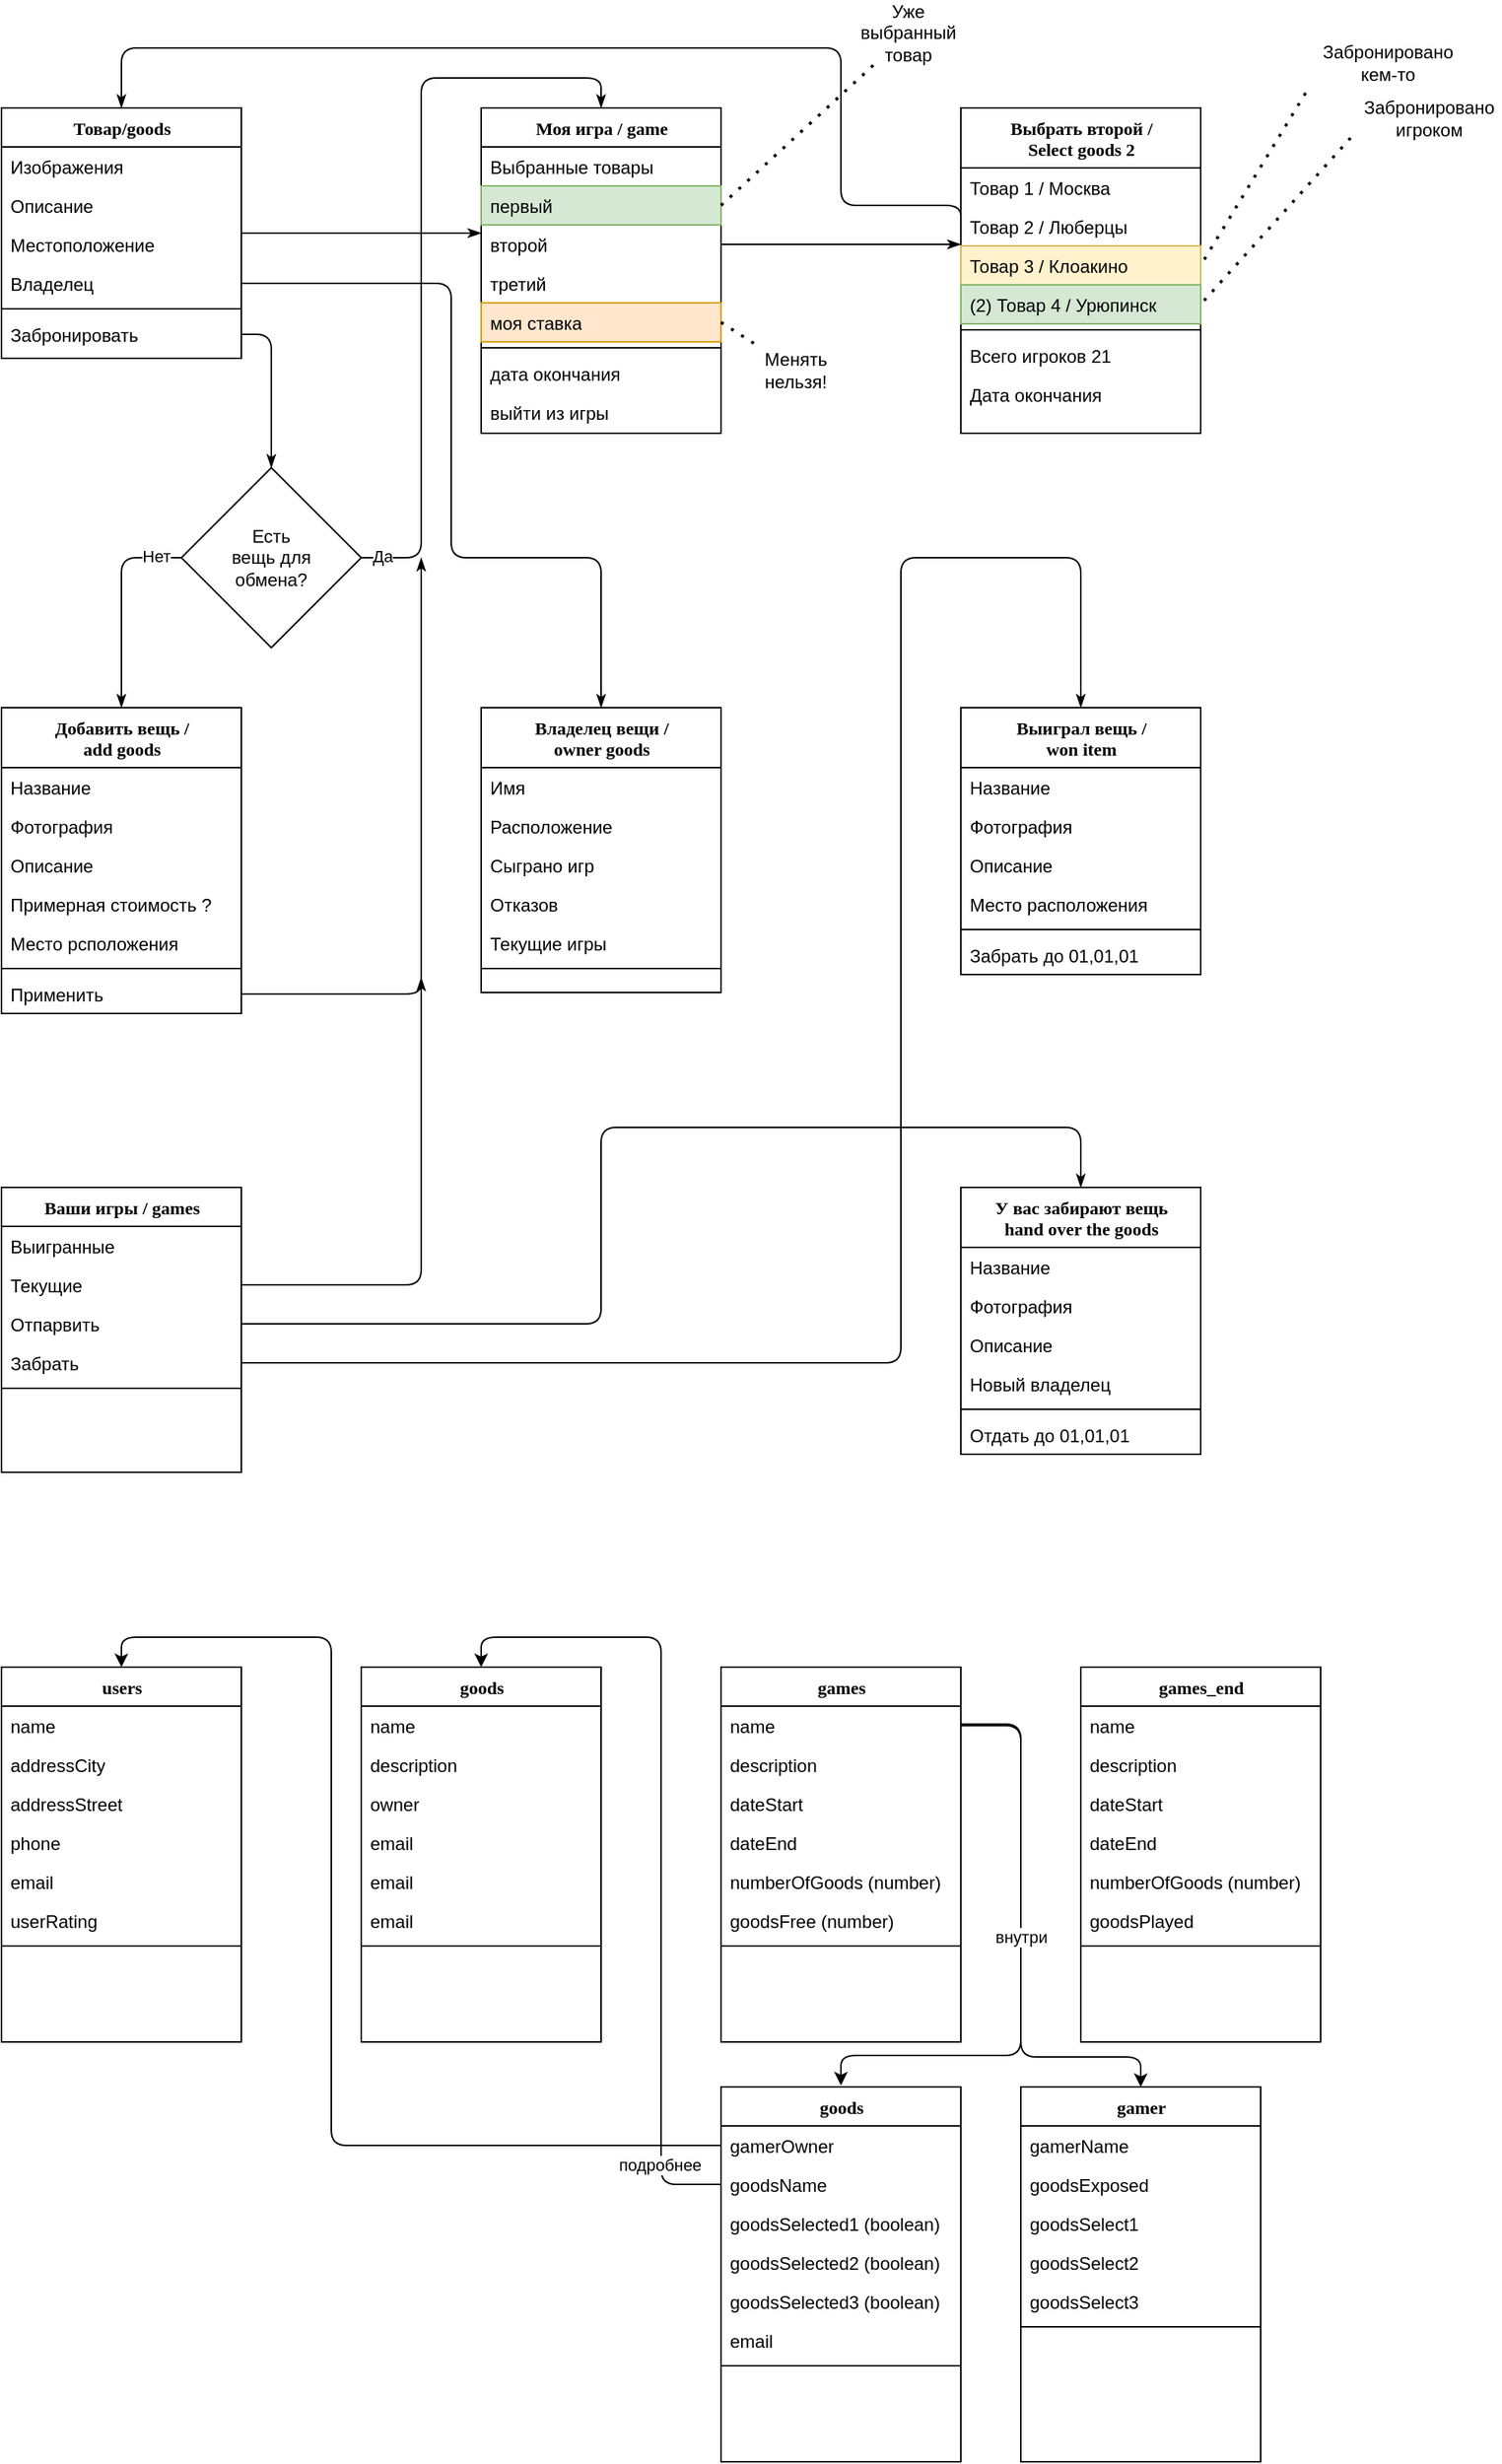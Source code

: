 <mxfile version="14.6.6" type="github">
  <diagram name="Page-1" id="9f46799a-70d6-7492-0946-bef42562c5a5">
    <mxGraphModel dx="995" dy="636" grid="1" gridSize="10" guides="1" tooltips="1" connect="1" arrows="1" fold="1" page="1" pageScale="1" pageWidth="1100" pageHeight="850" background="#ffffff" math="0" shadow="0">
      <root>
        <mxCell id="0" />
        <mxCell id="1" parent="0" />
        <mxCell id="W9N70R6g1bRT6CnUL-Pl-83" style="edgeStyle=orthogonalEdgeStyle;html=1;labelBackgroundColor=none;startFill=0;startSize=6;endArrow=classicThin;endFill=1;endSize=6;fontFamily=Verdana;fontSize=12;exitX=1;exitY=0.5;exitDx=0;exitDy=0;entryX=0.5;entryY=0;entryDx=0;entryDy=0;" parent="1" source="W9N70R6g1bRT6CnUL-Pl-90" target="W9N70R6g1bRT6CnUL-Pl-138" edge="1">
          <mxGeometry relative="1" as="geometry">
            <Array as="points">
              <mxPoint x="220" y="231" />
            </Array>
          </mxGeometry>
        </mxCell>
        <mxCell id="W9N70R6g1bRT6CnUL-Pl-84" value="Товар/goods" style="swimlane;html=1;fontStyle=1;align=center;verticalAlign=top;childLayout=stackLayout;horizontal=1;startSize=26;horizontalStack=0;resizeParent=1;resizeLast=0;collapsible=1;marginBottom=0;swimlaneFillColor=#ffffff;rounded=0;shadow=0;comic=0;labelBackgroundColor=none;strokeWidth=1;fillColor=none;fontFamily=Verdana;fontSize=12" parent="1" vertex="1">
          <mxGeometry x="40" y="80" width="160" height="167" as="geometry" />
        </mxCell>
        <mxCell id="W9N70R6g1bRT6CnUL-Pl-85" value="Изображения" style="text;html=1;strokeColor=none;fillColor=none;align=left;verticalAlign=top;spacingLeft=4;spacingRight=4;whiteSpace=wrap;overflow=hidden;rotatable=0;points=[[0,0.5],[1,0.5]];portConstraint=eastwest;" parent="W9N70R6g1bRT6CnUL-Pl-84" vertex="1">
          <mxGeometry y="26" width="160" height="26" as="geometry" />
        </mxCell>
        <mxCell id="W9N70R6g1bRT6CnUL-Pl-86" value="Описание" style="text;html=1;strokeColor=none;fillColor=none;align=left;verticalAlign=top;spacingLeft=4;spacingRight=4;whiteSpace=wrap;overflow=hidden;rotatable=0;points=[[0,0.5],[1,0.5]];portConstraint=eastwest;" parent="W9N70R6g1bRT6CnUL-Pl-84" vertex="1">
          <mxGeometry y="52" width="160" height="26" as="geometry" />
        </mxCell>
        <mxCell id="W9N70R6g1bRT6CnUL-Pl-87" value="Местоположение" style="text;html=1;strokeColor=none;fillColor=none;align=left;verticalAlign=top;spacingLeft=4;spacingRight=4;whiteSpace=wrap;overflow=hidden;rotatable=0;points=[[0,0.5],[1,0.5]];portConstraint=eastwest;" parent="W9N70R6g1bRT6CnUL-Pl-84" vertex="1">
          <mxGeometry y="78" width="160" height="26" as="geometry" />
        </mxCell>
        <mxCell id="W9N70R6g1bRT6CnUL-Pl-88" value="Владелец" style="text;html=1;strokeColor=none;fillColor=none;align=left;verticalAlign=top;spacingLeft=4;spacingRight=4;whiteSpace=wrap;overflow=hidden;rotatable=0;points=[[0,0.5],[1,0.5]];portConstraint=eastwest;" parent="W9N70R6g1bRT6CnUL-Pl-84" vertex="1">
          <mxGeometry y="104" width="160" height="26" as="geometry" />
        </mxCell>
        <mxCell id="W9N70R6g1bRT6CnUL-Pl-89" value="" style="line;html=1;strokeWidth=1;fillColor=none;align=left;verticalAlign=middle;spacingTop=-1;spacingLeft=3;spacingRight=3;rotatable=0;labelPosition=right;points=[];portConstraint=eastwest;" parent="W9N70R6g1bRT6CnUL-Pl-84" vertex="1">
          <mxGeometry y="130" width="160" height="8" as="geometry" />
        </mxCell>
        <mxCell id="W9N70R6g1bRT6CnUL-Pl-90" value="Забронировать" style="text;html=1;strokeColor=none;fillColor=none;align=left;verticalAlign=top;spacingLeft=4;spacingRight=4;whiteSpace=wrap;overflow=hidden;rotatable=0;points=[[0,0.5],[1,0.5]];portConstraint=eastwest;" parent="W9N70R6g1bRT6CnUL-Pl-84" vertex="1">
          <mxGeometry y="138" width="160" height="26" as="geometry" />
        </mxCell>
        <mxCell id="W9N70R6g1bRT6CnUL-Pl-91" style="edgeStyle=elbowEdgeStyle;html=1;labelBackgroundColor=none;startFill=0;startSize=6;endArrow=classicThin;endFill=1;endSize=6;fontFamily=Verdana;fontSize=12;elbow=vertical;" parent="1" source="W9N70R6g1bRT6CnUL-Pl-95" target="W9N70R6g1bRT6CnUL-Pl-101" edge="1">
          <mxGeometry relative="1" as="geometry" />
        </mxCell>
        <mxCell id="W9N70R6g1bRT6CnUL-Pl-92" value="Моя игра / game" style="swimlane;html=1;fontStyle=1;align=center;verticalAlign=top;childLayout=stackLayout;horizontal=1;startSize=26;horizontalStack=0;resizeParent=1;resizeLast=0;collapsible=1;marginBottom=0;swimlaneFillColor=#ffffff;rounded=0;shadow=0;comic=0;labelBackgroundColor=none;strokeWidth=1;fillColor=none;fontFamily=Verdana;fontSize=12" parent="1" vertex="1">
          <mxGeometry x="360" y="80" width="160" height="217" as="geometry" />
        </mxCell>
        <mxCell id="W9N70R6g1bRT6CnUL-Pl-93" value="Выбранные товары" style="text;html=1;strokeColor=none;fillColor=none;align=left;verticalAlign=top;spacingLeft=4;spacingRight=4;whiteSpace=wrap;overflow=hidden;rotatable=0;points=[[0,0.5],[1,0.5]];portConstraint=eastwest;" parent="W9N70R6g1bRT6CnUL-Pl-92" vertex="1">
          <mxGeometry y="26" width="160" height="26" as="geometry" />
        </mxCell>
        <mxCell id="W9N70R6g1bRT6CnUL-Pl-94" value="первый" style="text;html=1;strokeColor=#82b366;fillColor=#d5e8d4;align=left;verticalAlign=top;spacingLeft=4;spacingRight=4;whiteSpace=wrap;overflow=hidden;rotatable=0;points=[[0,0.5],[1,0.5]];portConstraint=eastwest;" parent="W9N70R6g1bRT6CnUL-Pl-92" vertex="1">
          <mxGeometry y="52" width="160" height="26" as="geometry" />
        </mxCell>
        <mxCell id="W9N70R6g1bRT6CnUL-Pl-95" value="второй" style="text;html=1;strokeColor=none;fillColor=none;align=left;verticalAlign=top;spacingLeft=4;spacingRight=4;whiteSpace=wrap;overflow=hidden;rotatable=0;points=[[0,0.5],[1,0.5]];portConstraint=eastwest;" parent="W9N70R6g1bRT6CnUL-Pl-92" vertex="1">
          <mxGeometry y="78" width="160" height="26" as="geometry" />
        </mxCell>
        <mxCell id="W9N70R6g1bRT6CnUL-Pl-96" value="третий" style="text;html=1;strokeColor=none;fillColor=none;align=left;verticalAlign=top;spacingLeft=4;spacingRight=4;whiteSpace=wrap;overflow=hidden;rotatable=0;points=[[0,0.5],[1,0.5]];portConstraint=eastwest;" parent="W9N70R6g1bRT6CnUL-Pl-92" vertex="1">
          <mxGeometry y="104" width="160" height="26" as="geometry" />
        </mxCell>
        <mxCell id="W9N70R6g1bRT6CnUL-Pl-97" value="моя ставка" style="text;html=1;strokeColor=#d79b00;fillColor=#ffe6cc;align=left;verticalAlign=top;spacingLeft=4;spacingRight=4;whiteSpace=wrap;overflow=hidden;rotatable=0;points=[[0,0.5],[1,0.5]];portConstraint=eastwest;" parent="W9N70R6g1bRT6CnUL-Pl-92" vertex="1">
          <mxGeometry y="130" width="160" height="26" as="geometry" />
        </mxCell>
        <mxCell id="W9N70R6g1bRT6CnUL-Pl-98" value="" style="line;html=1;strokeWidth=1;fillColor=none;align=left;verticalAlign=middle;spacingTop=-1;spacingLeft=3;spacingRight=3;rotatable=0;labelPosition=right;points=[];portConstraint=eastwest;" parent="W9N70R6g1bRT6CnUL-Pl-92" vertex="1">
          <mxGeometry y="156" width="160" height="8" as="geometry" />
        </mxCell>
        <mxCell id="W9N70R6g1bRT6CnUL-Pl-99" value="дата окончания" style="text;html=1;strokeColor=none;fillColor=none;align=left;verticalAlign=top;spacingLeft=4;spacingRight=4;whiteSpace=wrap;overflow=hidden;rotatable=0;points=[[0,0.5],[1,0.5]];portConstraint=eastwest;" parent="W9N70R6g1bRT6CnUL-Pl-92" vertex="1">
          <mxGeometry y="164" width="160" height="26" as="geometry" />
        </mxCell>
        <mxCell id="W9N70R6g1bRT6CnUL-Pl-100" value="выйти из игры" style="text;html=1;strokeColor=none;fillColor=none;align=left;verticalAlign=top;spacingLeft=4;spacingRight=4;whiteSpace=wrap;overflow=hidden;rotatable=0;points=[[0,0.5],[1,0.5]];portConstraint=eastwest;" parent="W9N70R6g1bRT6CnUL-Pl-92" vertex="1">
          <mxGeometry y="190" width="160" height="26" as="geometry" />
        </mxCell>
        <mxCell id="W9N70R6g1bRT6CnUL-Pl-101" value="Выбрать второй /&lt;br&gt;Select goods 2" style="swimlane;html=1;fontStyle=1;align=center;verticalAlign=top;childLayout=stackLayout;horizontal=1;startSize=40;horizontalStack=0;resizeParent=1;resizeLast=0;collapsible=1;marginBottom=0;swimlaneFillColor=#ffffff;rounded=0;shadow=0;comic=0;labelBackgroundColor=none;strokeWidth=1;fillColor=none;fontFamily=Verdana;fontSize=12" parent="1" vertex="1">
          <mxGeometry x="680" y="80" width="160" height="217" as="geometry" />
        </mxCell>
        <mxCell id="W9N70R6g1bRT6CnUL-Pl-102" value="Товар 1 / Москва" style="text;html=1;strokeColor=none;fillColor=none;align=left;verticalAlign=top;spacingLeft=4;spacingRight=4;whiteSpace=wrap;overflow=hidden;rotatable=0;points=[[0,0.5],[1,0.5]];portConstraint=eastwest;" parent="W9N70R6g1bRT6CnUL-Pl-101" vertex="1">
          <mxGeometry y="40" width="160" height="26" as="geometry" />
        </mxCell>
        <mxCell id="W9N70R6g1bRT6CnUL-Pl-103" value="Товар 2 / Люберцы" style="text;html=1;strokeColor=none;fillColor=none;align=left;verticalAlign=top;spacingLeft=4;spacingRight=4;whiteSpace=wrap;overflow=hidden;rotatable=0;points=[[0,0.5],[1,0.5]];portConstraint=eastwest;" parent="W9N70R6g1bRT6CnUL-Pl-101" vertex="1">
          <mxGeometry y="66" width="160" height="26" as="geometry" />
        </mxCell>
        <mxCell id="W9N70R6g1bRT6CnUL-Pl-104" value="Товар 3 / Клоакино" style="text;html=1;strokeColor=#d6b656;fillColor=#fff2cc;align=left;verticalAlign=top;spacingLeft=4;spacingRight=4;whiteSpace=wrap;overflow=hidden;rotatable=0;points=[[0,0.5],[1,0.5]];portConstraint=eastwest;" parent="W9N70R6g1bRT6CnUL-Pl-101" vertex="1">
          <mxGeometry y="92" width="160" height="26" as="geometry" />
        </mxCell>
        <mxCell id="W9N70R6g1bRT6CnUL-Pl-105" value="(2) Товар 4 / Урюпинск" style="text;html=1;strokeColor=#82b366;fillColor=#d5e8d4;align=left;verticalAlign=top;spacingLeft=4;spacingRight=4;whiteSpace=wrap;overflow=hidden;rotatable=0;points=[[0,0.5],[1,0.5]];portConstraint=eastwest;" parent="W9N70R6g1bRT6CnUL-Pl-101" vertex="1">
          <mxGeometry y="118" width="160" height="26" as="geometry" />
        </mxCell>
        <mxCell id="W9N70R6g1bRT6CnUL-Pl-106" value="" style="line;html=1;strokeWidth=1;fillColor=none;align=left;verticalAlign=middle;spacingTop=-1;spacingLeft=3;spacingRight=3;rotatable=0;labelPosition=right;points=[];portConstraint=eastwest;" parent="W9N70R6g1bRT6CnUL-Pl-101" vertex="1">
          <mxGeometry y="144" width="160" height="8" as="geometry" />
        </mxCell>
        <mxCell id="W9N70R6g1bRT6CnUL-Pl-107" value="Всего игроков 21" style="text;html=1;strokeColor=none;fillColor=none;align=left;verticalAlign=top;spacingLeft=4;spacingRight=4;whiteSpace=wrap;overflow=hidden;rotatable=0;points=[[0,0.5],[1,0.5]];portConstraint=eastwest;" parent="W9N70R6g1bRT6CnUL-Pl-101" vertex="1">
          <mxGeometry y="152" width="160" height="26" as="geometry" />
        </mxCell>
        <mxCell id="W9N70R6g1bRT6CnUL-Pl-108" value="Дата окончания" style="text;html=1;strokeColor=none;fillColor=none;align=left;verticalAlign=top;spacingLeft=4;spacingRight=4;whiteSpace=wrap;overflow=hidden;rotatable=0;points=[[0,0.5],[1,0.5]];portConstraint=eastwest;" parent="W9N70R6g1bRT6CnUL-Pl-101" vertex="1">
          <mxGeometry y="178" width="160" height="26" as="geometry" />
        </mxCell>
        <mxCell id="W9N70R6g1bRT6CnUL-Pl-109" value="Добавить вещь /&lt;br&gt;add goods" style="swimlane;html=1;fontStyle=1;align=center;verticalAlign=top;childLayout=stackLayout;horizontal=1;startSize=40;horizontalStack=0;resizeParent=1;resizeLast=0;collapsible=1;marginBottom=0;swimlaneFillColor=#ffffff;rounded=0;shadow=0;comic=0;labelBackgroundColor=none;strokeWidth=1;fillColor=none;fontFamily=Verdana;fontSize=12" parent="1" vertex="1">
          <mxGeometry x="40" y="480" width="160" height="204" as="geometry">
            <mxRectangle x="80" y="480" width="140" height="26" as="alternateBounds" />
          </mxGeometry>
        </mxCell>
        <mxCell id="W9N70R6g1bRT6CnUL-Pl-110" value="Название" style="text;html=1;strokeColor=none;fillColor=none;align=left;verticalAlign=top;spacingLeft=4;spacingRight=4;whiteSpace=wrap;overflow=hidden;rotatable=0;points=[[0,0.5],[1,0.5]];portConstraint=eastwest;" parent="W9N70R6g1bRT6CnUL-Pl-109" vertex="1">
          <mxGeometry y="40" width="160" height="26" as="geometry" />
        </mxCell>
        <mxCell id="W9N70R6g1bRT6CnUL-Pl-111" value="Фотография" style="text;html=1;strokeColor=none;fillColor=none;align=left;verticalAlign=top;spacingLeft=4;spacingRight=4;whiteSpace=wrap;overflow=hidden;rotatable=0;points=[[0,0.5],[1,0.5]];portConstraint=eastwest;" parent="W9N70R6g1bRT6CnUL-Pl-109" vertex="1">
          <mxGeometry y="66" width="160" height="26" as="geometry" />
        </mxCell>
        <mxCell id="W9N70R6g1bRT6CnUL-Pl-112" value="Описание" style="text;html=1;strokeColor=none;fillColor=none;align=left;verticalAlign=top;spacingLeft=4;spacingRight=4;whiteSpace=wrap;overflow=hidden;rotatable=0;points=[[0,0.5],[1,0.5]];portConstraint=eastwest;" parent="W9N70R6g1bRT6CnUL-Pl-109" vertex="1">
          <mxGeometry y="92" width="160" height="26" as="geometry" />
        </mxCell>
        <mxCell id="W9N70R6g1bRT6CnUL-Pl-113" value="Примерная стоимость ?" style="text;html=1;strokeColor=none;fillColor=none;align=left;verticalAlign=top;spacingLeft=4;spacingRight=4;whiteSpace=wrap;overflow=hidden;rotatable=0;points=[[0,0.5],[1,0.5]];portConstraint=eastwest;" parent="W9N70R6g1bRT6CnUL-Pl-109" vertex="1">
          <mxGeometry y="118" width="160" height="26" as="geometry" />
        </mxCell>
        <mxCell id="W9N70R6g1bRT6CnUL-Pl-114" value="Место рсположения" style="text;html=1;strokeColor=none;fillColor=none;align=left;verticalAlign=top;spacingLeft=4;spacingRight=4;whiteSpace=wrap;overflow=hidden;rotatable=0;points=[[0,0.5],[1,0.5]];portConstraint=eastwest;" parent="W9N70R6g1bRT6CnUL-Pl-109" vertex="1">
          <mxGeometry y="144" width="160" height="26" as="geometry" />
        </mxCell>
        <mxCell id="W9N70R6g1bRT6CnUL-Pl-115" value="" style="line;html=1;strokeWidth=1;fillColor=none;align=left;verticalAlign=middle;spacingTop=-1;spacingLeft=3;spacingRight=3;rotatable=0;labelPosition=right;points=[];portConstraint=eastwest;" parent="W9N70R6g1bRT6CnUL-Pl-109" vertex="1">
          <mxGeometry y="170" width="160" height="8" as="geometry" />
        </mxCell>
        <mxCell id="W9N70R6g1bRT6CnUL-Pl-116" value="Применить" style="text;html=1;strokeColor=none;fillColor=none;align=left;verticalAlign=top;spacingLeft=4;spacingRight=4;whiteSpace=wrap;overflow=hidden;rotatable=0;points=[[0,0.5],[1,0.5]];portConstraint=eastwest;" parent="W9N70R6g1bRT6CnUL-Pl-109" vertex="1">
          <mxGeometry y="178" width="160" height="26" as="geometry" />
        </mxCell>
        <mxCell id="W9N70R6g1bRT6CnUL-Pl-117" style="edgeStyle=elbowEdgeStyle;html=1;labelBackgroundColor=none;startFill=0;startSize=8;endArrow=diamondThin;endFill=0;endSize=16;fontFamily=Verdana;fontSize=12;elbow=vertical;" parent="1" target="W9N70R6g1bRT6CnUL-Pl-118" edge="1">
          <mxGeometry relative="1" as="geometry">
            <mxPoint x="510" y="617" as="sourcePoint" />
          </mxGeometry>
        </mxCell>
        <mxCell id="W9N70R6g1bRT6CnUL-Pl-118" value="Владелец вещи /&lt;br&gt;owner goods" style="swimlane;html=1;fontStyle=1;align=center;verticalAlign=top;childLayout=stackLayout;horizontal=1;startSize=40;horizontalStack=0;resizeParent=1;resizeLast=0;collapsible=1;marginBottom=0;swimlaneFillColor=#ffffff;rounded=0;shadow=0;comic=0;labelBackgroundColor=none;strokeWidth=1;fillColor=none;fontFamily=Verdana;fontSize=12" parent="1" vertex="1">
          <mxGeometry x="360" y="480" width="160" height="190" as="geometry" />
        </mxCell>
        <mxCell id="W9N70R6g1bRT6CnUL-Pl-119" value="Имя" style="text;html=1;strokeColor=none;fillColor=none;align=left;verticalAlign=top;spacingLeft=4;spacingRight=4;whiteSpace=wrap;overflow=hidden;rotatable=0;points=[[0,0.5],[1,0.5]];portConstraint=eastwest;" parent="W9N70R6g1bRT6CnUL-Pl-118" vertex="1">
          <mxGeometry y="40" width="160" height="26" as="geometry" />
        </mxCell>
        <mxCell id="W9N70R6g1bRT6CnUL-Pl-120" value="Расположение" style="text;html=1;strokeColor=none;fillColor=none;align=left;verticalAlign=top;spacingLeft=4;spacingRight=4;whiteSpace=wrap;overflow=hidden;rotatable=0;points=[[0,0.5],[1,0.5]];portConstraint=eastwest;" parent="W9N70R6g1bRT6CnUL-Pl-118" vertex="1">
          <mxGeometry y="66" width="160" height="26" as="geometry" />
        </mxCell>
        <mxCell id="W9N70R6g1bRT6CnUL-Pl-121" value="Сыграно игр" style="text;html=1;strokeColor=none;fillColor=none;align=left;verticalAlign=top;spacingLeft=4;spacingRight=4;whiteSpace=wrap;overflow=hidden;rotatable=0;points=[[0,0.5],[1,0.5]];portConstraint=eastwest;" parent="W9N70R6g1bRT6CnUL-Pl-118" vertex="1">
          <mxGeometry y="92" width="160" height="26" as="geometry" />
        </mxCell>
        <mxCell id="W9N70R6g1bRT6CnUL-Pl-122" value="Отказов" style="text;html=1;strokeColor=none;fillColor=none;align=left;verticalAlign=top;spacingLeft=4;spacingRight=4;whiteSpace=wrap;overflow=hidden;rotatable=0;points=[[0,0.5],[1,0.5]];portConstraint=eastwest;" parent="W9N70R6g1bRT6CnUL-Pl-118" vertex="1">
          <mxGeometry y="118" width="160" height="26" as="geometry" />
        </mxCell>
        <mxCell id="W9N70R6g1bRT6CnUL-Pl-123" value="Текущие игры" style="text;html=1;strokeColor=none;fillColor=none;align=left;verticalAlign=top;spacingLeft=4;spacingRight=4;whiteSpace=wrap;overflow=hidden;rotatable=0;points=[[0,0.5],[1,0.5]];portConstraint=eastwest;" parent="W9N70R6g1bRT6CnUL-Pl-118" vertex="1">
          <mxGeometry y="144" width="160" height="26" as="geometry" />
        </mxCell>
        <mxCell id="W9N70R6g1bRT6CnUL-Pl-124" value="" style="line;html=1;strokeWidth=1;fillColor=none;align=left;verticalAlign=middle;spacingTop=-1;spacingLeft=3;spacingRight=3;rotatable=0;labelPosition=right;points=[];portConstraint=eastwest;" parent="W9N70R6g1bRT6CnUL-Pl-118" vertex="1">
          <mxGeometry y="170" width="160" height="8" as="geometry" />
        </mxCell>
        <mxCell id="W9N70R6g1bRT6CnUL-Pl-125" style="edgeStyle=elbowEdgeStyle;html=1;labelBackgroundColor=none;startFill=0;startSize=6;endArrow=classicThin;endFill=1;endSize=6;fontFamily=Verdana;fontSize=12;elbow=vertical;" parent="1" source="W9N70R6g1bRT6CnUL-Pl-84" target="W9N70R6g1bRT6CnUL-Pl-92" edge="1">
          <mxGeometry relative="1" as="geometry">
            <mxPoint x="210" y="259.882" as="sourcePoint" />
          </mxGeometry>
        </mxCell>
        <mxCell id="W9N70R6g1bRT6CnUL-Pl-126" value="" style="endArrow=none;dashed=1;html=1;dashPattern=1 3;strokeWidth=2;entryX=1;entryY=0.5;entryDx=0;entryDy=0;exitX=0;exitY=1;exitDx=0;exitDy=0;" parent="1" source="W9N70R6g1bRT6CnUL-Pl-127" target="W9N70R6g1bRT6CnUL-Pl-104" edge="1">
          <mxGeometry width="50" height="50" relative="1" as="geometry">
            <mxPoint x="950" y="60" as="sourcePoint" />
            <mxPoint x="650" y="190" as="targetPoint" />
          </mxGeometry>
        </mxCell>
        <mxCell id="W9N70R6g1bRT6CnUL-Pl-127" value="Забронировано кем-то" style="text;html=1;strokeColor=none;fillColor=none;align=center;verticalAlign=middle;whiteSpace=wrap;rounded=0;" parent="1" vertex="1">
          <mxGeometry x="910" y="30" width="110" height="40" as="geometry" />
        </mxCell>
        <mxCell id="W9N70R6g1bRT6CnUL-Pl-128" value="" style="endArrow=none;dashed=1;html=1;dashPattern=1 3;strokeWidth=2;entryX=1;entryY=0.5;entryDx=0;entryDy=0;" parent="1" target="W9N70R6g1bRT6CnUL-Pl-105" edge="1">
          <mxGeometry width="50" height="50" relative="1" as="geometry">
            <mxPoint x="940" y="100" as="sourcePoint" />
            <mxPoint x="660" y="190" as="targetPoint" />
          </mxGeometry>
        </mxCell>
        <mxCell id="W9N70R6g1bRT6CnUL-Pl-129" value="Забронировано&lt;br&gt;игроком" style="text;html=1;strokeColor=none;fillColor=none;align=center;verticalAlign=middle;whiteSpace=wrap;rounded=0;" parent="1" vertex="1">
          <mxGeometry x="945" y="70" width="95" height="33" as="geometry" />
        </mxCell>
        <mxCell id="W9N70R6g1bRT6CnUL-Pl-130" value="" style="endArrow=none;dashed=1;html=1;dashPattern=1 3;strokeWidth=2;exitX=1;exitY=0.5;exitDx=0;exitDy=0;" parent="1" source="W9N70R6g1bRT6CnUL-Pl-94" target="W9N70R6g1bRT6CnUL-Pl-131" edge="1">
          <mxGeometry width="50" height="50" relative="1" as="geometry">
            <mxPoint x="610" y="230" as="sourcePoint" />
            <mxPoint x="610" y="60" as="targetPoint" />
          </mxGeometry>
        </mxCell>
        <mxCell id="W9N70R6g1bRT6CnUL-Pl-131" value="Уже выбранный товар" style="text;html=1;strokeColor=none;fillColor=none;align=center;verticalAlign=middle;whiteSpace=wrap;rounded=0;" parent="1" vertex="1">
          <mxGeometry x="600" y="10" width="90" height="40" as="geometry" />
        </mxCell>
        <mxCell id="W9N70R6g1bRT6CnUL-Pl-132" value="" style="endArrow=none;dashed=1;html=1;dashPattern=1 3;strokeWidth=2;exitX=1;exitY=0.5;exitDx=0;exitDy=0;" parent="1" source="W9N70R6g1bRT6CnUL-Pl-97" target="W9N70R6g1bRT6CnUL-Pl-133" edge="1">
          <mxGeometry width="50" height="50" relative="1" as="geometry">
            <mxPoint x="360" y="200" as="sourcePoint" />
            <mxPoint x="560" y="260" as="targetPoint" />
          </mxGeometry>
        </mxCell>
        <mxCell id="W9N70R6g1bRT6CnUL-Pl-133" value="Менять нельзя!" style="text;html=1;strokeColor=none;fillColor=none;align=center;verticalAlign=middle;whiteSpace=wrap;rounded=0;" parent="1" vertex="1">
          <mxGeometry x="540" y="240" width="60" height="30" as="geometry" />
        </mxCell>
        <mxCell id="W9N70R6g1bRT6CnUL-Pl-134" style="edgeStyle=orthogonalEdgeStyle;rounded=1;orthogonalLoop=1;jettySize=auto;html=1;exitX=1;exitY=0.5;exitDx=0;exitDy=0;entryX=0.5;entryY=0;entryDx=0;entryDy=0;endArrow=classicThin;endFill=1;" parent="1" source="W9N70R6g1bRT6CnUL-Pl-138" target="W9N70R6g1bRT6CnUL-Pl-92" edge="1">
          <mxGeometry relative="1" as="geometry">
            <Array as="points">
              <mxPoint x="320" y="380" />
              <mxPoint x="320" y="60" />
              <mxPoint x="440" y="60" />
            </Array>
          </mxGeometry>
        </mxCell>
        <mxCell id="W9N70R6g1bRT6CnUL-Pl-135" value="Да" style="edgeLabel;html=1;align=center;verticalAlign=middle;resizable=0;points=[];" parent="W9N70R6g1bRT6CnUL-Pl-134" vertex="1" connectable="0">
          <mxGeometry x="-0.944" y="-2" relative="1" as="geometry">
            <mxPoint y="-3" as="offset" />
          </mxGeometry>
        </mxCell>
        <mxCell id="W9N70R6g1bRT6CnUL-Pl-136" style="edgeStyle=orthogonalEdgeStyle;rounded=1;orthogonalLoop=1;jettySize=auto;html=1;exitX=0;exitY=0.5;exitDx=0;exitDy=0;entryX=0.5;entryY=0;entryDx=0;entryDy=0;endArrow=classicThin;endFill=1;" parent="1" source="W9N70R6g1bRT6CnUL-Pl-138" target="W9N70R6g1bRT6CnUL-Pl-109" edge="1">
          <mxGeometry relative="1" as="geometry" />
        </mxCell>
        <mxCell id="W9N70R6g1bRT6CnUL-Pl-137" value="Нет" style="edgeLabel;html=1;align=center;verticalAlign=middle;resizable=0;points=[];" parent="W9N70R6g1bRT6CnUL-Pl-136" vertex="1" connectable="0">
          <mxGeometry x="-0.881" y="-1" relative="1" as="geometry">
            <mxPoint x="-9" as="offset" />
          </mxGeometry>
        </mxCell>
        <mxCell id="W9N70R6g1bRT6CnUL-Pl-138" value="Есть&lt;br&gt;вещь для &lt;br&gt;обмена?" style="rhombus;whiteSpace=wrap;html=1;" parent="1" vertex="1">
          <mxGeometry x="160" y="320" width="120" height="120" as="geometry" />
        </mxCell>
        <mxCell id="W9N70R6g1bRT6CnUL-Pl-139" style="edgeStyle=orthogonalEdgeStyle;rounded=1;orthogonalLoop=1;jettySize=auto;html=1;exitX=1;exitY=0.5;exitDx=0;exitDy=0;endArrow=classicThin;endFill=1;" parent="1" source="W9N70R6g1bRT6CnUL-Pl-116" edge="1">
          <mxGeometry relative="1" as="geometry">
            <mxPoint x="320" y="380" as="targetPoint" />
            <Array as="points">
              <mxPoint x="320" y="657" />
              <mxPoint x="320" y="390" />
            </Array>
          </mxGeometry>
        </mxCell>
        <mxCell id="W9N70R6g1bRT6CnUL-Pl-140" style="edgeStyle=orthogonalEdgeStyle;rounded=1;orthogonalLoop=1;jettySize=auto;html=1;exitX=1;exitY=0.5;exitDx=0;exitDy=0;entryX=0.5;entryY=0;entryDx=0;entryDy=0;startSize=6;endArrow=classicThin;endFill=1;endSize=6;" parent="1" source="W9N70R6g1bRT6CnUL-Pl-88" target="W9N70R6g1bRT6CnUL-Pl-118" edge="1">
          <mxGeometry relative="1" as="geometry">
            <Array as="points">
              <mxPoint x="340" y="197" />
              <mxPoint x="340" y="380" />
              <mxPoint x="440" y="380" />
            </Array>
          </mxGeometry>
        </mxCell>
        <mxCell id="W9N70R6g1bRT6CnUL-Pl-141" style="edgeStyle=orthogonalEdgeStyle;rounded=1;orthogonalLoop=1;jettySize=auto;html=1;exitX=0;exitY=0.5;exitDx=0;exitDy=0;entryX=0.5;entryY=0;entryDx=0;entryDy=0;startSize=6;endArrow=classicThin;endFill=1;endSize=6;" parent="1" source="W9N70R6g1bRT6CnUL-Pl-103" target="W9N70R6g1bRT6CnUL-Pl-84" edge="1">
          <mxGeometry relative="1" as="geometry">
            <Array as="points">
              <mxPoint x="600" y="145" />
              <mxPoint x="600" y="40" />
              <mxPoint x="120" y="40" />
            </Array>
          </mxGeometry>
        </mxCell>
        <mxCell id="W9N70R6g1bRT6CnUL-Pl-142" value="Выиграл вещь /&lt;br&gt;won item" style="swimlane;html=1;fontStyle=1;align=center;verticalAlign=top;childLayout=stackLayout;horizontal=1;startSize=40;horizontalStack=0;resizeParent=1;resizeLast=0;collapsible=1;marginBottom=0;swimlaneFillColor=#ffffff;rounded=0;shadow=0;comic=0;labelBackgroundColor=none;strokeWidth=1;fillColor=none;fontFamily=Verdana;fontSize=12" parent="1" vertex="1">
          <mxGeometry x="680" y="480" width="160" height="178" as="geometry" />
        </mxCell>
        <mxCell id="W9N70R6g1bRT6CnUL-Pl-143" value="Название" style="text;html=1;strokeColor=none;fillColor=none;align=left;verticalAlign=top;spacingLeft=4;spacingRight=4;whiteSpace=wrap;overflow=hidden;rotatable=0;points=[[0,0.5],[1,0.5]];portConstraint=eastwest;" parent="W9N70R6g1bRT6CnUL-Pl-142" vertex="1">
          <mxGeometry y="40" width="160" height="26" as="geometry" />
        </mxCell>
        <mxCell id="W9N70R6g1bRT6CnUL-Pl-144" value="Фотография" style="text;html=1;strokeColor=none;fillColor=none;align=left;verticalAlign=top;spacingLeft=4;spacingRight=4;whiteSpace=wrap;overflow=hidden;rotatable=0;points=[[0,0.5],[1,0.5]];portConstraint=eastwest;" parent="W9N70R6g1bRT6CnUL-Pl-142" vertex="1">
          <mxGeometry y="66" width="160" height="26" as="geometry" />
        </mxCell>
        <mxCell id="W9N70R6g1bRT6CnUL-Pl-145" value="Описание" style="text;html=1;strokeColor=none;fillColor=none;align=left;verticalAlign=top;spacingLeft=4;spacingRight=4;whiteSpace=wrap;overflow=hidden;rotatable=0;points=[[0,0.5],[1,0.5]];portConstraint=eastwest;" parent="W9N70R6g1bRT6CnUL-Pl-142" vertex="1">
          <mxGeometry y="92" width="160" height="26" as="geometry" />
        </mxCell>
        <mxCell id="W9N70R6g1bRT6CnUL-Pl-146" value="Место расположения" style="text;html=1;strokeColor=none;fillColor=none;align=left;verticalAlign=top;spacingLeft=4;spacingRight=4;whiteSpace=wrap;overflow=hidden;rotatable=0;points=[[0,0.5],[1,0.5]];portConstraint=eastwest;" parent="W9N70R6g1bRT6CnUL-Pl-142" vertex="1">
          <mxGeometry y="118" width="160" height="26" as="geometry" />
        </mxCell>
        <mxCell id="W9N70R6g1bRT6CnUL-Pl-147" value="" style="line;html=1;strokeWidth=1;fillColor=none;align=left;verticalAlign=middle;spacingTop=-1;spacingLeft=3;spacingRight=3;rotatable=0;labelPosition=right;points=[];portConstraint=eastwest;" parent="W9N70R6g1bRT6CnUL-Pl-142" vertex="1">
          <mxGeometry y="144" width="160" height="8" as="geometry" />
        </mxCell>
        <mxCell id="W9N70R6g1bRT6CnUL-Pl-148" value="Забрать до 01,01,01" style="text;html=1;strokeColor=none;fillColor=none;align=left;verticalAlign=top;spacingLeft=4;spacingRight=4;whiteSpace=wrap;overflow=hidden;rotatable=0;points=[[0,0.5],[1,0.5]];portConstraint=eastwest;" parent="W9N70R6g1bRT6CnUL-Pl-142" vertex="1">
          <mxGeometry y="152" width="160" height="26" as="geometry" />
        </mxCell>
        <mxCell id="W9N70R6g1bRT6CnUL-Pl-149" value="У вас забирают вещь&lt;br&gt;hand over the goods" style="swimlane;html=1;fontStyle=1;align=center;verticalAlign=top;childLayout=stackLayout;horizontal=1;startSize=40;horizontalStack=0;resizeParent=1;resizeLast=0;collapsible=1;marginBottom=0;swimlaneFillColor=#ffffff;rounded=0;shadow=0;comic=0;labelBackgroundColor=none;strokeWidth=1;fillColor=none;fontFamily=Verdana;fontSize=12" parent="1" vertex="1">
          <mxGeometry x="680" y="800" width="160" height="178" as="geometry" />
        </mxCell>
        <mxCell id="W9N70R6g1bRT6CnUL-Pl-150" value="Название" style="text;html=1;strokeColor=none;fillColor=none;align=left;verticalAlign=top;spacingLeft=4;spacingRight=4;whiteSpace=wrap;overflow=hidden;rotatable=0;points=[[0,0.5],[1,0.5]];portConstraint=eastwest;" parent="W9N70R6g1bRT6CnUL-Pl-149" vertex="1">
          <mxGeometry y="40" width="160" height="26" as="geometry" />
        </mxCell>
        <mxCell id="W9N70R6g1bRT6CnUL-Pl-151" value="Фотография" style="text;html=1;strokeColor=none;fillColor=none;align=left;verticalAlign=top;spacingLeft=4;spacingRight=4;whiteSpace=wrap;overflow=hidden;rotatable=0;points=[[0,0.5],[1,0.5]];portConstraint=eastwest;" parent="W9N70R6g1bRT6CnUL-Pl-149" vertex="1">
          <mxGeometry y="66" width="160" height="26" as="geometry" />
        </mxCell>
        <mxCell id="W9N70R6g1bRT6CnUL-Pl-152" value="Описание" style="text;html=1;strokeColor=none;fillColor=none;align=left;verticalAlign=top;spacingLeft=4;spacingRight=4;whiteSpace=wrap;overflow=hidden;rotatable=0;points=[[0,0.5],[1,0.5]];portConstraint=eastwest;" parent="W9N70R6g1bRT6CnUL-Pl-149" vertex="1">
          <mxGeometry y="92" width="160" height="26" as="geometry" />
        </mxCell>
        <mxCell id="W9N70R6g1bRT6CnUL-Pl-153" value="Новый владелец" style="text;html=1;strokeColor=none;fillColor=none;align=left;verticalAlign=top;spacingLeft=4;spacingRight=4;whiteSpace=wrap;overflow=hidden;rotatable=0;points=[[0,0.5],[1,0.5]];portConstraint=eastwest;" parent="W9N70R6g1bRT6CnUL-Pl-149" vertex="1">
          <mxGeometry y="118" width="160" height="26" as="geometry" />
        </mxCell>
        <mxCell id="W9N70R6g1bRT6CnUL-Pl-154" value="" style="line;html=1;strokeWidth=1;fillColor=none;align=left;verticalAlign=middle;spacingTop=-1;spacingLeft=3;spacingRight=3;rotatable=0;labelPosition=right;points=[];portConstraint=eastwest;" parent="W9N70R6g1bRT6CnUL-Pl-149" vertex="1">
          <mxGeometry y="144" width="160" height="8" as="geometry" />
        </mxCell>
        <mxCell id="W9N70R6g1bRT6CnUL-Pl-155" value="Отдать до 01,01,01" style="text;html=1;strokeColor=none;fillColor=none;align=left;verticalAlign=top;spacingLeft=4;spacingRight=4;whiteSpace=wrap;overflow=hidden;rotatable=0;points=[[0,0.5],[1,0.5]];portConstraint=eastwest;" parent="W9N70R6g1bRT6CnUL-Pl-149" vertex="1">
          <mxGeometry y="152" width="160" height="26" as="geometry" />
        </mxCell>
        <mxCell id="W9N70R6g1bRT6CnUL-Pl-156" value="Ваши игры / games" style="swimlane;html=1;fontStyle=1;align=center;verticalAlign=top;childLayout=stackLayout;horizontal=1;startSize=26;horizontalStack=0;resizeParent=1;resizeLast=0;collapsible=1;marginBottom=0;swimlaneFillColor=#ffffff;rounded=0;shadow=0;comic=0;labelBackgroundColor=none;strokeWidth=1;fillColor=none;fontFamily=Verdana;fontSize=12" parent="1" vertex="1">
          <mxGeometry x="40" y="800" width="160" height="190" as="geometry" />
        </mxCell>
        <mxCell id="W9N70R6g1bRT6CnUL-Pl-157" value="Выигранные" style="text;html=1;strokeColor=none;fillColor=none;align=left;verticalAlign=top;spacingLeft=4;spacingRight=4;whiteSpace=wrap;overflow=hidden;rotatable=0;points=[[0,0.5],[1,0.5]];portConstraint=eastwest;" parent="W9N70R6g1bRT6CnUL-Pl-156" vertex="1">
          <mxGeometry y="26" width="160" height="26" as="geometry" />
        </mxCell>
        <mxCell id="W9N70R6g1bRT6CnUL-Pl-158" value="Текущие" style="text;html=1;strokeColor=none;fillColor=none;align=left;verticalAlign=top;spacingLeft=4;spacingRight=4;whiteSpace=wrap;overflow=hidden;rotatable=0;points=[[0,0.5],[1,0.5]];portConstraint=eastwest;" parent="W9N70R6g1bRT6CnUL-Pl-156" vertex="1">
          <mxGeometry y="52" width="160" height="26" as="geometry" />
        </mxCell>
        <mxCell id="W9N70R6g1bRT6CnUL-Pl-159" value="Отпарвить" style="text;html=1;strokeColor=none;fillColor=none;align=left;verticalAlign=top;spacingLeft=4;spacingRight=4;whiteSpace=wrap;overflow=hidden;rotatable=0;points=[[0,0.5],[1,0.5]];portConstraint=eastwest;" parent="W9N70R6g1bRT6CnUL-Pl-156" vertex="1">
          <mxGeometry y="78" width="160" height="26" as="geometry" />
        </mxCell>
        <mxCell id="W9N70R6g1bRT6CnUL-Pl-160" value="Забрать" style="text;html=1;strokeColor=none;fillColor=none;align=left;verticalAlign=top;spacingLeft=4;spacingRight=4;whiteSpace=wrap;overflow=hidden;rotatable=0;points=[[0,0.5],[1,0.5]];portConstraint=eastwest;" parent="W9N70R6g1bRT6CnUL-Pl-156" vertex="1">
          <mxGeometry y="104" width="160" height="26" as="geometry" />
        </mxCell>
        <mxCell id="W9N70R6g1bRT6CnUL-Pl-161" value="" style="line;html=1;strokeWidth=1;fillColor=none;align=left;verticalAlign=middle;spacingTop=-1;spacingLeft=3;spacingRight=3;rotatable=0;labelPosition=right;points=[];portConstraint=eastwest;" parent="W9N70R6g1bRT6CnUL-Pl-156" vertex="1">
          <mxGeometry y="130" width="160" height="8" as="geometry" />
        </mxCell>
        <mxCell id="W9N70R6g1bRT6CnUL-Pl-162" style="edgeStyle=orthogonalEdgeStyle;rounded=1;orthogonalLoop=1;jettySize=auto;html=1;exitX=1;exitY=0.5;exitDx=0;exitDy=0;entryX=0.5;entryY=0;entryDx=0;entryDy=0;startSize=6;endArrow=classicThin;endFill=1;endSize=6;" parent="1" source="W9N70R6g1bRT6CnUL-Pl-159" target="W9N70R6g1bRT6CnUL-Pl-149" edge="1">
          <mxGeometry relative="1" as="geometry">
            <Array as="points">
              <mxPoint x="440" y="891" />
              <mxPoint x="440" y="760" />
              <mxPoint x="760" y="760" />
            </Array>
          </mxGeometry>
        </mxCell>
        <mxCell id="W9N70R6g1bRT6CnUL-Pl-163" style="edgeStyle=orthogonalEdgeStyle;rounded=1;orthogonalLoop=1;jettySize=auto;html=1;exitX=1;exitY=0.5;exitDx=0;exitDy=0;startSize=6;endArrow=classicThin;endFill=1;endSize=6;entryX=0.5;entryY=0;entryDx=0;entryDy=0;" parent="1" source="W9N70R6g1bRT6CnUL-Pl-160" target="W9N70R6g1bRT6CnUL-Pl-142" edge="1">
          <mxGeometry relative="1" as="geometry">
            <mxPoint x="630" y="550" as="targetPoint" />
            <Array as="points">
              <mxPoint x="640" y="917" />
              <mxPoint x="640" y="380" />
              <mxPoint x="760" y="380" />
            </Array>
          </mxGeometry>
        </mxCell>
        <mxCell id="W9N70R6g1bRT6CnUL-Pl-164" style="edgeStyle=orthogonalEdgeStyle;rounded=1;orthogonalLoop=1;jettySize=auto;html=1;exitX=1;exitY=0.5;exitDx=0;exitDy=0;startSize=6;endArrow=classicThin;endFill=1;endSize=6;" parent="1" source="W9N70R6g1bRT6CnUL-Pl-158" edge="1">
          <mxGeometry relative="1" as="geometry">
            <mxPoint x="320" y="660" as="targetPoint" />
            <Array as="points">
              <mxPoint x="320" y="865" />
              <mxPoint x="320" y="660" />
            </Array>
          </mxGeometry>
        </mxCell>
        <mxCell id="j3yOfFX2lyBFv1Y3ojN8-1" value="users" style="swimlane;html=1;fontStyle=1;align=center;verticalAlign=top;childLayout=stackLayout;horizontal=1;startSize=26;horizontalStack=0;resizeParent=1;resizeLast=0;collapsible=1;marginBottom=0;swimlaneFillColor=#ffffff;rounded=0;shadow=0;comic=0;labelBackgroundColor=none;strokeWidth=1;fillColor=none;fontFamily=Verdana;fontSize=12" vertex="1" parent="1">
          <mxGeometry x="40" y="1120" width="160" height="250" as="geometry" />
        </mxCell>
        <mxCell id="j3yOfFX2lyBFv1Y3ojN8-2" value="name" style="text;html=1;strokeColor=none;fillColor=none;align=left;verticalAlign=top;spacingLeft=4;spacingRight=4;whiteSpace=wrap;overflow=hidden;rotatable=0;points=[[0,0.5],[1,0.5]];portConstraint=eastwest;" vertex="1" parent="j3yOfFX2lyBFv1Y3ojN8-1">
          <mxGeometry y="26" width="160" height="26" as="geometry" />
        </mxCell>
        <mxCell id="j3yOfFX2lyBFv1Y3ojN8-3" value="addressCity" style="text;html=1;strokeColor=none;fillColor=none;align=left;verticalAlign=top;spacingLeft=4;spacingRight=4;whiteSpace=wrap;overflow=hidden;rotatable=0;points=[[0,0.5],[1,0.5]];portConstraint=eastwest;" vertex="1" parent="j3yOfFX2lyBFv1Y3ojN8-1">
          <mxGeometry y="52" width="160" height="26" as="geometry" />
        </mxCell>
        <mxCell id="j3yOfFX2lyBFv1Y3ojN8-55" value="addressStreet" style="text;html=1;strokeColor=none;fillColor=none;align=left;verticalAlign=top;spacingLeft=4;spacingRight=4;whiteSpace=wrap;overflow=hidden;rotatable=0;points=[[0,0.5],[1,0.5]];portConstraint=eastwest;" vertex="1" parent="j3yOfFX2lyBFv1Y3ojN8-1">
          <mxGeometry y="78" width="160" height="26" as="geometry" />
        </mxCell>
        <mxCell id="j3yOfFX2lyBFv1Y3ojN8-4" value="phone" style="text;html=1;strokeColor=none;fillColor=none;align=left;verticalAlign=top;spacingLeft=4;spacingRight=4;whiteSpace=wrap;overflow=hidden;rotatable=0;points=[[0,0.5],[1,0.5]];portConstraint=eastwest;" vertex="1" parent="j3yOfFX2lyBFv1Y3ojN8-1">
          <mxGeometry y="104" width="160" height="26" as="geometry" />
        </mxCell>
        <mxCell id="j3yOfFX2lyBFv1Y3ojN8-5" value="email" style="text;html=1;strokeColor=none;fillColor=none;align=left;verticalAlign=top;spacingLeft=4;spacingRight=4;whiteSpace=wrap;overflow=hidden;rotatable=0;points=[[0,0.5],[1,0.5]];portConstraint=eastwest;" vertex="1" parent="j3yOfFX2lyBFv1Y3ojN8-1">
          <mxGeometry y="130" width="160" height="26" as="geometry" />
        </mxCell>
        <mxCell id="j3yOfFX2lyBFv1Y3ojN8-8" value="userRating" style="text;html=1;strokeColor=none;fillColor=none;align=left;verticalAlign=top;spacingLeft=4;spacingRight=4;whiteSpace=wrap;overflow=hidden;rotatable=0;points=[[0,0.5],[1,0.5]];portConstraint=eastwest;" vertex="1" parent="j3yOfFX2lyBFv1Y3ojN8-1">
          <mxGeometry y="156" width="160" height="26" as="geometry" />
        </mxCell>
        <mxCell id="j3yOfFX2lyBFv1Y3ojN8-6" value="" style="line;html=1;strokeWidth=1;fillColor=none;align=left;verticalAlign=middle;spacingTop=-1;spacingLeft=3;spacingRight=3;rotatable=0;labelPosition=right;points=[];portConstraint=eastwest;" vertex="1" parent="j3yOfFX2lyBFv1Y3ojN8-1">
          <mxGeometry y="182" width="160" height="8" as="geometry" />
        </mxCell>
        <mxCell id="j3yOfFX2lyBFv1Y3ojN8-9" value="goods" style="swimlane;html=1;fontStyle=1;align=center;verticalAlign=top;childLayout=stackLayout;horizontal=1;startSize=26;horizontalStack=0;resizeParent=1;resizeLast=0;collapsible=1;marginBottom=0;swimlaneFillColor=#ffffff;rounded=0;shadow=0;comic=0;labelBackgroundColor=none;strokeWidth=1;fillColor=none;fontFamily=Verdana;fontSize=12" vertex="1" parent="1">
          <mxGeometry x="280" y="1120" width="160" height="250" as="geometry" />
        </mxCell>
        <mxCell id="j3yOfFX2lyBFv1Y3ojN8-10" value="name" style="text;html=1;strokeColor=none;fillColor=none;align=left;verticalAlign=top;spacingLeft=4;spacingRight=4;whiteSpace=wrap;overflow=hidden;rotatable=0;points=[[0,0.5],[1,0.5]];portConstraint=eastwest;" vertex="1" parent="j3yOfFX2lyBFv1Y3ojN8-9">
          <mxGeometry y="26" width="160" height="26" as="geometry" />
        </mxCell>
        <mxCell id="j3yOfFX2lyBFv1Y3ojN8-11" value="description" style="text;html=1;strokeColor=none;fillColor=none;align=left;verticalAlign=top;spacingLeft=4;spacingRight=4;whiteSpace=wrap;overflow=hidden;rotatable=0;points=[[0,0.5],[1,0.5]];portConstraint=eastwest;" vertex="1" parent="j3yOfFX2lyBFv1Y3ojN8-9">
          <mxGeometry y="52" width="160" height="26" as="geometry" />
        </mxCell>
        <mxCell id="j3yOfFX2lyBFv1Y3ojN8-12" value="owner" style="text;html=1;strokeColor=none;fillColor=none;align=left;verticalAlign=top;spacingLeft=4;spacingRight=4;whiteSpace=wrap;overflow=hidden;rotatable=0;points=[[0,0.5],[1,0.5]];portConstraint=eastwest;" vertex="1" parent="j3yOfFX2lyBFv1Y3ojN8-9">
          <mxGeometry y="78" width="160" height="26" as="geometry" />
        </mxCell>
        <mxCell id="j3yOfFX2lyBFv1Y3ojN8-13" value="email" style="text;html=1;strokeColor=none;fillColor=none;align=left;verticalAlign=top;spacingLeft=4;spacingRight=4;whiteSpace=wrap;overflow=hidden;rotatable=0;points=[[0,0.5],[1,0.5]];portConstraint=eastwest;" vertex="1" parent="j3yOfFX2lyBFv1Y3ojN8-9">
          <mxGeometry y="104" width="160" height="26" as="geometry" />
        </mxCell>
        <mxCell id="j3yOfFX2lyBFv1Y3ojN8-14" value="email" style="text;html=1;strokeColor=none;fillColor=none;align=left;verticalAlign=top;spacingLeft=4;spacingRight=4;whiteSpace=wrap;overflow=hidden;rotatable=0;points=[[0,0.5],[1,0.5]];portConstraint=eastwest;" vertex="1" parent="j3yOfFX2lyBFv1Y3ojN8-9">
          <mxGeometry y="130" width="160" height="26" as="geometry" />
        </mxCell>
        <mxCell id="j3yOfFX2lyBFv1Y3ojN8-15" value="email" style="text;html=1;strokeColor=none;fillColor=none;align=left;verticalAlign=top;spacingLeft=4;spacingRight=4;whiteSpace=wrap;overflow=hidden;rotatable=0;points=[[0,0.5],[1,0.5]];portConstraint=eastwest;" vertex="1" parent="j3yOfFX2lyBFv1Y3ojN8-9">
          <mxGeometry y="156" width="160" height="26" as="geometry" />
        </mxCell>
        <mxCell id="j3yOfFX2lyBFv1Y3ojN8-16" value="" style="line;html=1;strokeWidth=1;fillColor=none;align=left;verticalAlign=middle;spacingTop=-1;spacingLeft=3;spacingRight=3;rotatable=0;labelPosition=right;points=[];portConstraint=eastwest;" vertex="1" parent="j3yOfFX2lyBFv1Y3ojN8-9">
          <mxGeometry y="182" width="160" height="8" as="geometry" />
        </mxCell>
        <mxCell id="j3yOfFX2lyBFv1Y3ojN8-17" value="games" style="swimlane;html=1;fontStyle=1;align=center;verticalAlign=top;childLayout=stackLayout;horizontal=1;startSize=26;horizontalStack=0;resizeParent=1;resizeLast=0;collapsible=1;marginBottom=0;swimlaneFillColor=#ffffff;rounded=0;shadow=0;comic=0;labelBackgroundColor=none;strokeWidth=1;fillColor=none;fontFamily=Verdana;fontSize=12" vertex="1" parent="1">
          <mxGeometry x="520" y="1120" width="160" height="250" as="geometry" />
        </mxCell>
        <mxCell id="j3yOfFX2lyBFv1Y3ojN8-18" value="name" style="text;html=1;strokeColor=none;fillColor=none;align=left;verticalAlign=top;spacingLeft=4;spacingRight=4;whiteSpace=wrap;overflow=hidden;rotatable=0;points=[[0,0.5],[1,0.5]];portConstraint=eastwest;" vertex="1" parent="j3yOfFX2lyBFv1Y3ojN8-17">
          <mxGeometry y="26" width="160" height="26" as="geometry" />
        </mxCell>
        <mxCell id="j3yOfFX2lyBFv1Y3ojN8-19" value="description" style="text;html=1;strokeColor=none;fillColor=none;align=left;verticalAlign=top;spacingLeft=4;spacingRight=4;whiteSpace=wrap;overflow=hidden;rotatable=0;points=[[0,0.5],[1,0.5]];portConstraint=eastwest;" vertex="1" parent="j3yOfFX2lyBFv1Y3ojN8-17">
          <mxGeometry y="52" width="160" height="26" as="geometry" />
        </mxCell>
        <mxCell id="j3yOfFX2lyBFv1Y3ojN8-20" value="dateStart" style="text;html=1;strokeColor=none;fillColor=none;align=left;verticalAlign=top;spacingLeft=4;spacingRight=4;whiteSpace=wrap;overflow=hidden;rotatable=0;points=[[0,0.5],[1,0.5]];portConstraint=eastwest;" vertex="1" parent="j3yOfFX2lyBFv1Y3ojN8-17">
          <mxGeometry y="78" width="160" height="26" as="geometry" />
        </mxCell>
        <mxCell id="j3yOfFX2lyBFv1Y3ojN8-21" value="dateEnd" style="text;html=1;strokeColor=none;fillColor=none;align=left;verticalAlign=top;spacingLeft=4;spacingRight=4;whiteSpace=wrap;overflow=hidden;rotatable=0;points=[[0,0.5],[1,0.5]];portConstraint=eastwest;" vertex="1" parent="j3yOfFX2lyBFv1Y3ojN8-17">
          <mxGeometry y="104" width="160" height="26" as="geometry" />
        </mxCell>
        <mxCell id="j3yOfFX2lyBFv1Y3ojN8-22" value="numberOfGoods (number)" style="text;html=1;strokeColor=none;fillColor=none;align=left;verticalAlign=top;spacingLeft=4;spacingRight=4;whiteSpace=wrap;overflow=hidden;rotatable=0;points=[[0,0.5],[1,0.5]];portConstraint=eastwest;" vertex="1" parent="j3yOfFX2lyBFv1Y3ojN8-17">
          <mxGeometry y="130" width="160" height="26" as="geometry" />
        </mxCell>
        <mxCell id="j3yOfFX2lyBFv1Y3ojN8-23" value="goodsFree (number)" style="text;html=1;strokeColor=none;fillColor=none;align=left;verticalAlign=top;spacingLeft=4;spacingRight=4;whiteSpace=wrap;overflow=hidden;rotatable=0;points=[[0,0.5],[1,0.5]];portConstraint=eastwest;" vertex="1" parent="j3yOfFX2lyBFv1Y3ojN8-17">
          <mxGeometry y="156" width="160" height="26" as="geometry" />
        </mxCell>
        <mxCell id="j3yOfFX2lyBFv1Y3ojN8-24" value="" style="line;html=1;strokeWidth=1;fillColor=none;align=left;verticalAlign=middle;spacingTop=-1;spacingLeft=3;spacingRight=3;rotatable=0;labelPosition=right;points=[];portConstraint=eastwest;" vertex="1" parent="j3yOfFX2lyBFv1Y3ojN8-17">
          <mxGeometry y="182" width="160" height="8" as="geometry" />
        </mxCell>
        <mxCell id="j3yOfFX2lyBFv1Y3ojN8-25" value="gamer" style="swimlane;html=1;fontStyle=1;align=center;verticalAlign=top;childLayout=stackLayout;horizontal=1;startSize=26;horizontalStack=0;resizeParent=1;resizeLast=0;collapsible=1;marginBottom=0;swimlaneFillColor=#ffffff;rounded=0;shadow=0;comic=0;labelBackgroundColor=none;strokeWidth=1;fillColor=none;fontFamily=Verdana;fontSize=12" vertex="1" parent="1">
          <mxGeometry x="720" y="1400" width="160" height="250" as="geometry" />
        </mxCell>
        <mxCell id="j3yOfFX2lyBFv1Y3ojN8-26" value="gamerName" style="text;html=1;strokeColor=none;fillColor=none;align=left;verticalAlign=top;spacingLeft=4;spacingRight=4;whiteSpace=wrap;overflow=hidden;rotatable=0;points=[[0,0.5],[1,0.5]];portConstraint=eastwest;" vertex="1" parent="j3yOfFX2lyBFv1Y3ojN8-25">
          <mxGeometry y="26" width="160" height="26" as="geometry" />
        </mxCell>
        <mxCell id="j3yOfFX2lyBFv1Y3ojN8-27" value="goodsExposed" style="text;html=1;strokeColor=none;fillColor=none;align=left;verticalAlign=top;spacingLeft=4;spacingRight=4;whiteSpace=wrap;overflow=hidden;rotatable=0;points=[[0,0.5],[1,0.5]];portConstraint=eastwest;" vertex="1" parent="j3yOfFX2lyBFv1Y3ojN8-25">
          <mxGeometry y="52" width="160" height="26" as="geometry" />
        </mxCell>
        <mxCell id="j3yOfFX2lyBFv1Y3ojN8-28" value="goodsSelect1" style="text;html=1;strokeColor=none;fillColor=none;align=left;verticalAlign=top;spacingLeft=4;spacingRight=4;whiteSpace=wrap;overflow=hidden;rotatable=0;points=[[0,0.5],[1,0.5]];portConstraint=eastwest;" vertex="1" parent="j3yOfFX2lyBFv1Y3ojN8-25">
          <mxGeometry y="78" width="160" height="26" as="geometry" />
        </mxCell>
        <mxCell id="j3yOfFX2lyBFv1Y3ojN8-29" value="goodsSelect2" style="text;html=1;strokeColor=none;fillColor=none;align=left;verticalAlign=top;spacingLeft=4;spacingRight=4;whiteSpace=wrap;overflow=hidden;rotatable=0;points=[[0,0.5],[1,0.5]];portConstraint=eastwest;" vertex="1" parent="j3yOfFX2lyBFv1Y3ojN8-25">
          <mxGeometry y="104" width="160" height="26" as="geometry" />
        </mxCell>
        <mxCell id="j3yOfFX2lyBFv1Y3ojN8-30" value="goodsSelect3" style="text;html=1;strokeColor=none;fillColor=none;align=left;verticalAlign=top;spacingLeft=4;spacingRight=4;whiteSpace=wrap;overflow=hidden;rotatable=0;points=[[0,0.5],[1,0.5]];portConstraint=eastwest;" vertex="1" parent="j3yOfFX2lyBFv1Y3ojN8-25">
          <mxGeometry y="130" width="160" height="26" as="geometry" />
        </mxCell>
        <mxCell id="j3yOfFX2lyBFv1Y3ojN8-32" value="" style="line;html=1;strokeWidth=1;fillColor=none;align=left;verticalAlign=middle;spacingTop=-1;spacingLeft=3;spacingRight=3;rotatable=0;labelPosition=right;points=[];portConstraint=eastwest;" vertex="1" parent="j3yOfFX2lyBFv1Y3ojN8-25">
          <mxGeometry y="156" width="160" height="8" as="geometry" />
        </mxCell>
        <mxCell id="j3yOfFX2lyBFv1Y3ojN8-33" value="внутри" style="endArrow=classic;html=1;entryX=0.5;entryY=0;entryDx=0;entryDy=0;edgeStyle=orthogonalEdgeStyle;" edge="1" parent="1" source="j3yOfFX2lyBFv1Y3ojN8-18" target="j3yOfFX2lyBFv1Y3ojN8-25">
          <mxGeometry width="50" height="50" relative="1" as="geometry">
            <mxPoint x="600" y="1320" as="sourcePoint" />
            <mxPoint x="480" y="1110" as="targetPoint" />
            <Array as="points">
              <mxPoint x="720" y="1159" />
              <mxPoint x="720" y="1380" />
              <mxPoint x="800" y="1380" />
            </Array>
          </mxGeometry>
        </mxCell>
        <mxCell id="j3yOfFX2lyBFv1Y3ojN8-34" value="goods" style="swimlane;html=1;fontStyle=1;align=center;verticalAlign=top;childLayout=stackLayout;horizontal=1;startSize=26;horizontalStack=0;resizeParent=1;resizeLast=0;collapsible=1;marginBottom=0;swimlaneFillColor=#ffffff;rounded=0;shadow=0;comic=0;labelBackgroundColor=none;strokeWidth=1;fillColor=none;fontFamily=Verdana;fontSize=12" vertex="1" parent="1">
          <mxGeometry x="520" y="1400" width="160" height="250" as="geometry" />
        </mxCell>
        <mxCell id="j3yOfFX2lyBFv1Y3ojN8-35" value="gamerOwner" style="text;html=1;strokeColor=none;fillColor=none;align=left;verticalAlign=top;spacingLeft=4;spacingRight=4;whiteSpace=wrap;overflow=hidden;rotatable=0;points=[[0,0.5],[1,0.5]];portConstraint=eastwest;" vertex="1" parent="j3yOfFX2lyBFv1Y3ojN8-34">
          <mxGeometry y="26" width="160" height="26" as="geometry" />
        </mxCell>
        <mxCell id="j3yOfFX2lyBFv1Y3ojN8-36" value="goodsName" style="text;html=1;strokeColor=none;fillColor=none;align=left;verticalAlign=top;spacingLeft=4;spacingRight=4;whiteSpace=wrap;overflow=hidden;rotatable=0;points=[[0,0.5],[1,0.5]];portConstraint=eastwest;" vertex="1" parent="j3yOfFX2lyBFv1Y3ojN8-34">
          <mxGeometry y="52" width="160" height="26" as="geometry" />
        </mxCell>
        <mxCell id="j3yOfFX2lyBFv1Y3ojN8-37" value="goodsSelected1 (boolean)" style="text;html=1;strokeColor=none;fillColor=none;align=left;verticalAlign=top;spacingLeft=4;spacingRight=4;whiteSpace=wrap;overflow=hidden;rotatable=0;points=[[0,0.5],[1,0.5]];portConstraint=eastwest;" vertex="1" parent="j3yOfFX2lyBFv1Y3ojN8-34">
          <mxGeometry y="78" width="160" height="26" as="geometry" />
        </mxCell>
        <mxCell id="j3yOfFX2lyBFv1Y3ojN8-38" value="goodsSelected2 (boolean)" style="text;html=1;strokeColor=none;fillColor=none;align=left;verticalAlign=top;spacingLeft=4;spacingRight=4;whiteSpace=wrap;overflow=hidden;rotatable=0;points=[[0,0.5],[1,0.5]];portConstraint=eastwest;" vertex="1" parent="j3yOfFX2lyBFv1Y3ojN8-34">
          <mxGeometry y="104" width="160" height="26" as="geometry" />
        </mxCell>
        <mxCell id="j3yOfFX2lyBFv1Y3ojN8-39" value="goodsSelected3 (boolean)" style="text;html=1;strokeColor=none;fillColor=none;align=left;verticalAlign=top;spacingLeft=4;spacingRight=4;whiteSpace=wrap;overflow=hidden;rotatable=0;points=[[0,0.5],[1,0.5]];portConstraint=eastwest;" vertex="1" parent="j3yOfFX2lyBFv1Y3ojN8-34">
          <mxGeometry y="130" width="160" height="26" as="geometry" />
        </mxCell>
        <mxCell id="j3yOfFX2lyBFv1Y3ojN8-40" value="email" style="text;html=1;strokeColor=none;fillColor=none;align=left;verticalAlign=top;spacingLeft=4;spacingRight=4;whiteSpace=wrap;overflow=hidden;rotatable=0;points=[[0,0.5],[1,0.5]];portConstraint=eastwest;" vertex="1" parent="j3yOfFX2lyBFv1Y3ojN8-34">
          <mxGeometry y="156" width="160" height="26" as="geometry" />
        </mxCell>
        <mxCell id="j3yOfFX2lyBFv1Y3ojN8-41" value="" style="line;html=1;strokeWidth=1;fillColor=none;align=left;verticalAlign=middle;spacingTop=-1;spacingLeft=3;spacingRight=3;rotatable=0;labelPosition=right;points=[];portConstraint=eastwest;" vertex="1" parent="j3yOfFX2lyBFv1Y3ojN8-34">
          <mxGeometry y="182" width="160" height="8" as="geometry" />
        </mxCell>
        <mxCell id="j3yOfFX2lyBFv1Y3ojN8-42" value="внутри" style="endArrow=classic;html=1;exitX=1;exitY=0.5;exitDx=0;exitDy=0;entryX=0.5;entryY=0;entryDx=0;entryDy=0;edgeStyle=orthogonalEdgeStyle;" edge="1" parent="1">
          <mxGeometry x="-0.092" width="50" height="50" relative="1" as="geometry">
            <mxPoint x="680" y="1158" as="sourcePoint" />
            <mxPoint x="600" y="1399" as="targetPoint" />
            <Array as="points">
              <mxPoint x="720" y="1158" />
              <mxPoint x="720" y="1379" />
              <mxPoint x="600" y="1379" />
            </Array>
            <mxPoint as="offset" />
          </mxGeometry>
        </mxCell>
        <mxCell id="j3yOfFX2lyBFv1Y3ojN8-43" value="games_end" style="swimlane;html=1;fontStyle=1;align=center;verticalAlign=top;childLayout=stackLayout;horizontal=1;startSize=26;horizontalStack=0;resizeParent=1;resizeLast=0;collapsible=1;marginBottom=0;swimlaneFillColor=#ffffff;rounded=0;shadow=0;comic=0;labelBackgroundColor=none;strokeWidth=1;fillColor=none;fontFamily=Verdana;fontSize=12" vertex="1" parent="1">
          <mxGeometry x="760" y="1120" width="160" height="250" as="geometry" />
        </mxCell>
        <mxCell id="j3yOfFX2lyBFv1Y3ojN8-44" value="name" style="text;html=1;strokeColor=none;fillColor=none;align=left;verticalAlign=top;spacingLeft=4;spacingRight=4;whiteSpace=wrap;overflow=hidden;rotatable=0;points=[[0,0.5],[1,0.5]];portConstraint=eastwest;" vertex="1" parent="j3yOfFX2lyBFv1Y3ojN8-43">
          <mxGeometry y="26" width="160" height="26" as="geometry" />
        </mxCell>
        <mxCell id="j3yOfFX2lyBFv1Y3ojN8-45" value="description" style="text;html=1;strokeColor=none;fillColor=none;align=left;verticalAlign=top;spacingLeft=4;spacingRight=4;whiteSpace=wrap;overflow=hidden;rotatable=0;points=[[0,0.5],[1,0.5]];portConstraint=eastwest;" vertex="1" parent="j3yOfFX2lyBFv1Y3ojN8-43">
          <mxGeometry y="52" width="160" height="26" as="geometry" />
        </mxCell>
        <mxCell id="j3yOfFX2lyBFv1Y3ojN8-46" value="dateStart" style="text;html=1;strokeColor=none;fillColor=none;align=left;verticalAlign=top;spacingLeft=4;spacingRight=4;whiteSpace=wrap;overflow=hidden;rotatable=0;points=[[0,0.5],[1,0.5]];portConstraint=eastwest;" vertex="1" parent="j3yOfFX2lyBFv1Y3ojN8-43">
          <mxGeometry y="78" width="160" height="26" as="geometry" />
        </mxCell>
        <mxCell id="j3yOfFX2lyBFv1Y3ojN8-47" value="dateEnd" style="text;html=1;strokeColor=none;fillColor=none;align=left;verticalAlign=top;spacingLeft=4;spacingRight=4;whiteSpace=wrap;overflow=hidden;rotatable=0;points=[[0,0.5],[1,0.5]];portConstraint=eastwest;" vertex="1" parent="j3yOfFX2lyBFv1Y3ojN8-43">
          <mxGeometry y="104" width="160" height="26" as="geometry" />
        </mxCell>
        <mxCell id="j3yOfFX2lyBFv1Y3ojN8-54" value="numberOfGoods (number)" style="text;html=1;strokeColor=none;fillColor=none;align=left;verticalAlign=top;spacingLeft=4;spacingRight=4;whiteSpace=wrap;overflow=hidden;rotatable=0;points=[[0,0.5],[1,0.5]];portConstraint=eastwest;" vertex="1" parent="j3yOfFX2lyBFv1Y3ojN8-43">
          <mxGeometry y="130" width="160" height="26" as="geometry" />
        </mxCell>
        <mxCell id="j3yOfFX2lyBFv1Y3ojN8-49" value="goodsPlayed" style="text;html=1;strokeColor=none;fillColor=none;align=left;verticalAlign=top;spacingLeft=4;spacingRight=4;whiteSpace=wrap;overflow=hidden;rotatable=0;points=[[0,0.5],[1,0.5]];portConstraint=eastwest;" vertex="1" parent="j3yOfFX2lyBFv1Y3ojN8-43">
          <mxGeometry y="156" width="160" height="26" as="geometry" />
        </mxCell>
        <mxCell id="j3yOfFX2lyBFv1Y3ojN8-50" value="" style="line;html=1;strokeWidth=1;fillColor=none;align=left;verticalAlign=middle;spacingTop=-1;spacingLeft=3;spacingRight=3;rotatable=0;labelPosition=right;points=[];portConstraint=eastwest;" vertex="1" parent="j3yOfFX2lyBFv1Y3ojN8-43">
          <mxGeometry y="182" width="160" height="8" as="geometry" />
        </mxCell>
        <mxCell id="j3yOfFX2lyBFv1Y3ojN8-51" value="" style="endArrow=classic;html=1;exitX=0;exitY=0.5;exitDx=0;exitDy=0;entryX=0.5;entryY=0;entryDx=0;entryDy=0;edgeStyle=orthogonalEdgeStyle;" edge="1" parent="1" source="j3yOfFX2lyBFv1Y3ojN8-36" target="j3yOfFX2lyBFv1Y3ojN8-9">
          <mxGeometry width="50" height="50" relative="1" as="geometry">
            <mxPoint x="490" y="1420" as="sourcePoint" />
            <mxPoint x="540" y="1370" as="targetPoint" />
            <Array as="points">
              <mxPoint x="480" y="1465" />
              <mxPoint x="480" y="1100" />
              <mxPoint x="360" y="1100" />
            </Array>
          </mxGeometry>
        </mxCell>
        <mxCell id="j3yOfFX2lyBFv1Y3ojN8-52" value="подробнее" style="edgeLabel;html=1;align=center;verticalAlign=middle;resizable=0;points=[];" vertex="1" connectable="0" parent="j3yOfFX2lyBFv1Y3ojN8-51">
          <mxGeometry x="-0.731" y="1" relative="1" as="geometry">
            <mxPoint y="20" as="offset" />
          </mxGeometry>
        </mxCell>
        <mxCell id="j3yOfFX2lyBFv1Y3ojN8-53" value="" style="endArrow=classic;html=1;exitX=0;exitY=0.5;exitDx=0;exitDy=0;entryX=0.5;entryY=0;entryDx=0;entryDy=0;edgeStyle=orthogonalEdgeStyle;" edge="1" parent="1" source="j3yOfFX2lyBFv1Y3ojN8-35" target="j3yOfFX2lyBFv1Y3ojN8-1">
          <mxGeometry width="50" height="50" relative="1" as="geometry">
            <mxPoint x="490" y="1420" as="sourcePoint" />
            <mxPoint x="540" y="1370" as="targetPoint" />
            <Array as="points">
              <mxPoint x="260" y="1439" />
              <mxPoint x="260" y="1100" />
              <mxPoint x="120" y="1100" />
            </Array>
          </mxGeometry>
        </mxCell>
      </root>
    </mxGraphModel>
  </diagram>
</mxfile>
